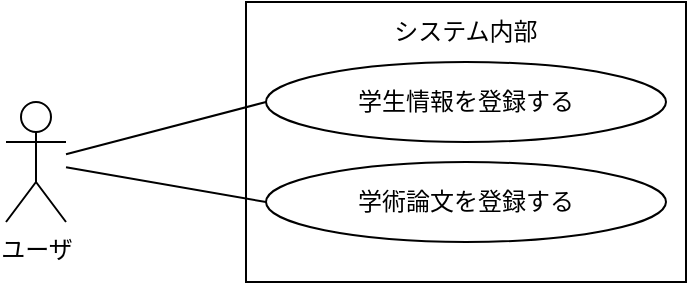 <mxfile version="28.2.1">
  <diagram id="rMnzzqtd4RvcZYJ7AM6o" name="ページ1">
    <mxGraphModel dx="476" dy="273" grid="1" gridSize="10" guides="1" tooltips="1" connect="1" arrows="1" fold="1" page="1" pageScale="1" pageWidth="827" pageHeight="1169" math="0" shadow="0">
      <root>
        <mxCell id="0" />
        <mxCell id="1" parent="0" />
        <mxCell id="MLb29W4eotIlCSqBktrK-2" value="ユーザ" style="shape=umlActor;verticalLabelPosition=bottom;verticalAlign=top;html=1;outlineConnect=0;" vertex="1" parent="1">
          <mxGeometry x="90" y="130" width="30" height="60" as="geometry" />
        </mxCell>
        <mxCell id="MLb29W4eotIlCSqBktrK-4" value="" style="rounded=0;whiteSpace=wrap;html=1;fillColor=none;" vertex="1" parent="1">
          <mxGeometry x="210" y="80" width="220" height="140" as="geometry" />
        </mxCell>
        <mxCell id="MLb29W4eotIlCSqBktrK-5" value="学生情報を登録する" style="ellipse;whiteSpace=wrap;html=1;" vertex="1" parent="1">
          <mxGeometry x="220" y="110" width="200" height="40" as="geometry" />
        </mxCell>
        <mxCell id="MLb29W4eotIlCSqBktrK-6" value="システム内部" style="text;html=1;align=center;verticalAlign=middle;whiteSpace=wrap;rounded=0;" vertex="1" parent="1">
          <mxGeometry x="250" y="80" width="140" height="30" as="geometry" />
        </mxCell>
        <mxCell id="MLb29W4eotIlCSqBktrK-7" value="学術論文を登録する" style="ellipse;whiteSpace=wrap;html=1;" vertex="1" parent="1">
          <mxGeometry x="220" y="160" width="200" height="40" as="geometry" />
        </mxCell>
        <mxCell id="MLb29W4eotIlCSqBktrK-8" value="" style="endArrow=none;html=1;rounded=0;exitX=0;exitY=0.5;exitDx=0;exitDy=0;" edge="1" parent="1" source="MLb29W4eotIlCSqBktrK-5" target="MLb29W4eotIlCSqBktrK-2">
          <mxGeometry width="50" height="50" relative="1" as="geometry">
            <mxPoint x="260" y="200" as="sourcePoint" />
            <mxPoint x="310" y="150" as="targetPoint" />
          </mxGeometry>
        </mxCell>
        <mxCell id="MLb29W4eotIlCSqBktrK-9" value="" style="endArrow=none;html=1;rounded=0;exitX=0;exitY=0.5;exitDx=0;exitDy=0;" edge="1" parent="1" source="MLb29W4eotIlCSqBktrK-7" target="MLb29W4eotIlCSqBktrK-2">
          <mxGeometry width="50" height="50" relative="1" as="geometry">
            <mxPoint x="270" y="170" as="sourcePoint" />
            <mxPoint x="170" y="196" as="targetPoint" />
          </mxGeometry>
        </mxCell>
      </root>
    </mxGraphModel>
  </diagram>
</mxfile>
